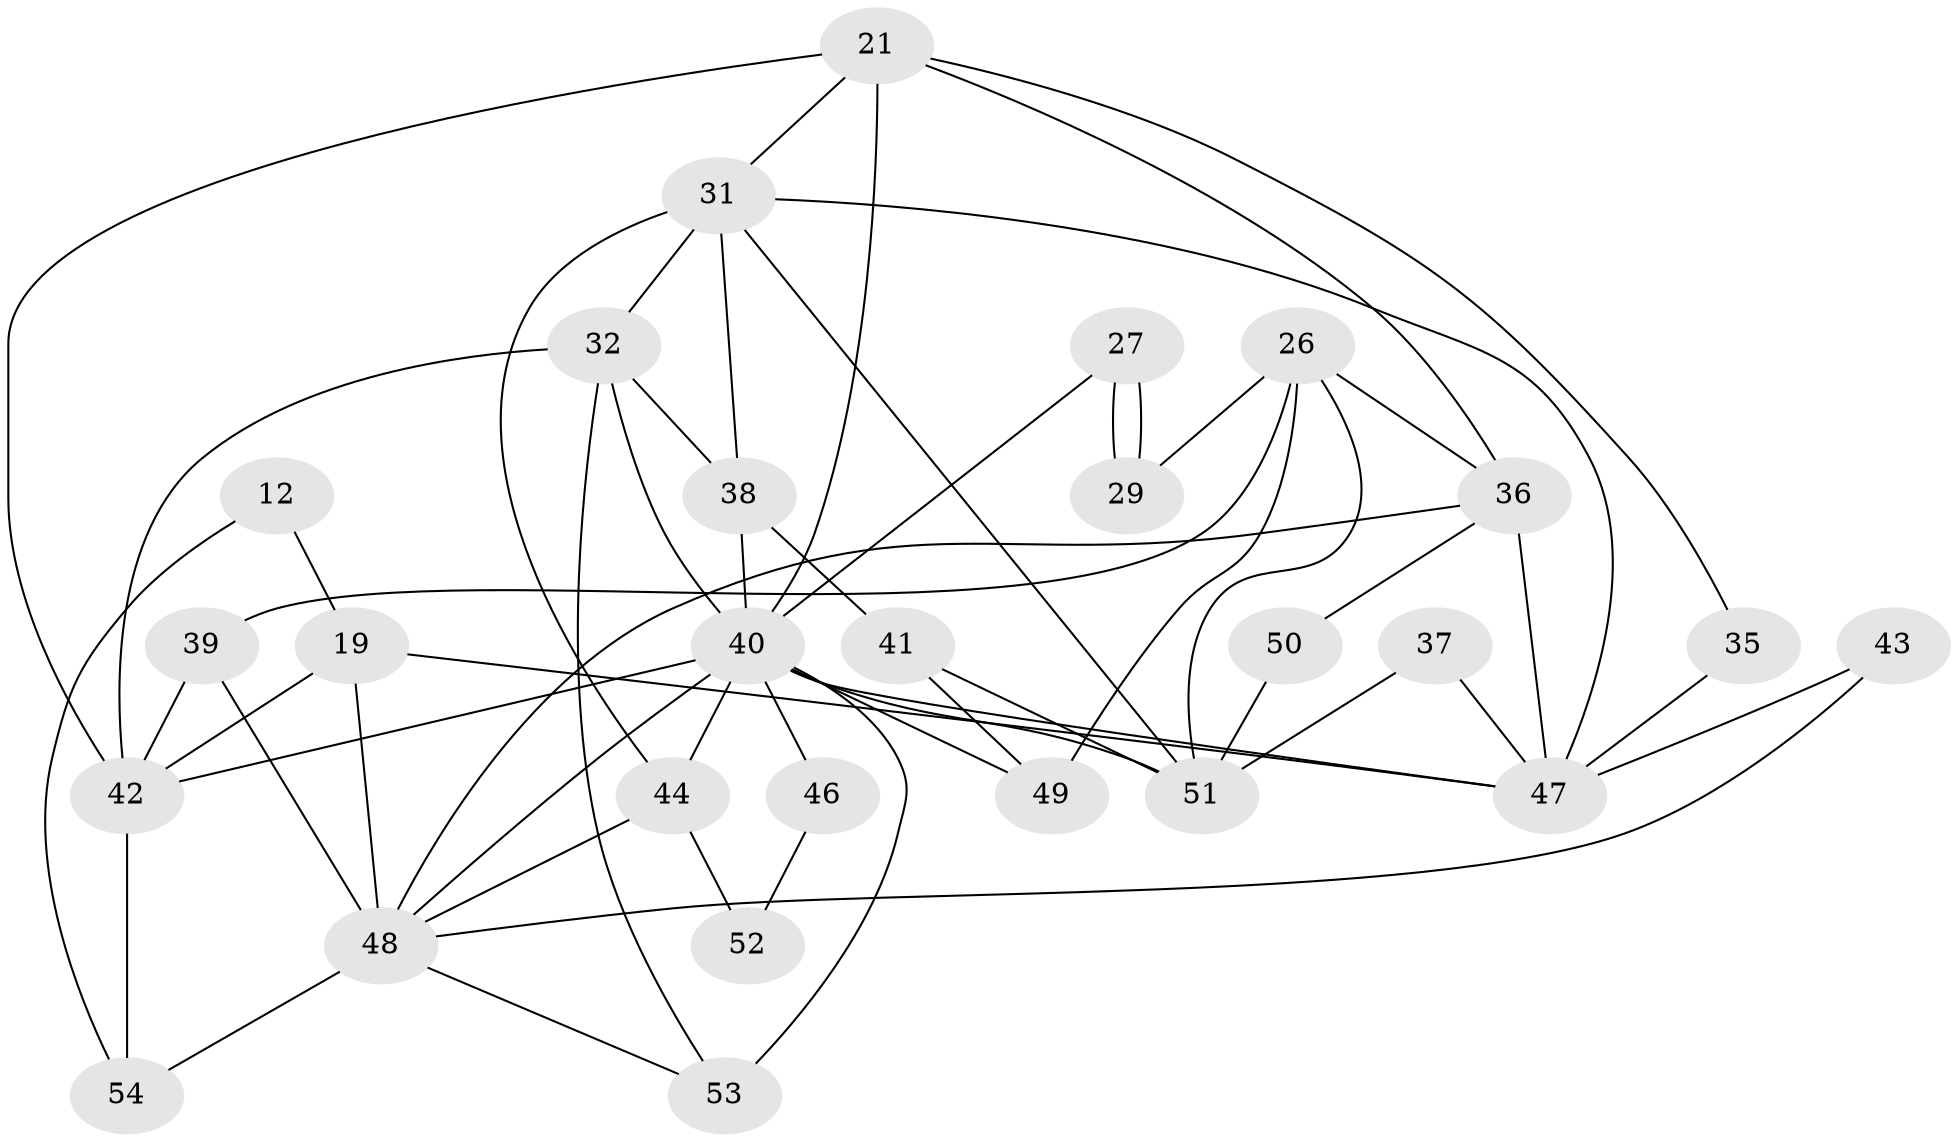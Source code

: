 // original degree distribution, {3: 0.3888888888888889, 4: 0.14814814814814814, 6: 0.1111111111111111, 5: 0.2222222222222222, 2: 0.09259259259259259, 7: 0.018518518518518517, 8: 0.018518518518518517}
// Generated by graph-tools (version 1.1) at 2025/53/03/04/25 21:53:45]
// undirected, 27 vertices, 56 edges
graph export_dot {
graph [start="1"]
  node [color=gray90,style=filled];
  12;
  19;
  21;
  26;
  27;
  29;
  31 [super="+10"];
  32 [super="+30"];
  35;
  36;
  37;
  38 [super="+7"];
  39 [super="+16"];
  40 [super="+8+24+1+23+17"];
  41 [super="+33"];
  42 [super="+11+28"];
  43;
  44 [super="+18+9"];
  46;
  47 [super="+15"];
  48 [super="+22+45"];
  49;
  50;
  51 [super="+14+25"];
  52;
  53 [super="+34"];
  54 [super="+20"];
  12 -- 54;
  12 -- 19;
  19 -- 47;
  19 -- 42 [weight=2];
  19 -- 48;
  21 -- 35;
  21 -- 36;
  21 -- 31;
  21 -- 42;
  21 -- 40;
  26 -- 39 [weight=2];
  26 -- 36;
  26 -- 29;
  26 -- 49;
  26 -- 51;
  27 -- 29;
  27 -- 29;
  27 -- 40;
  31 -- 51;
  31 -- 38;
  31 -- 47;
  31 -- 44 [weight=2];
  31 -- 32;
  32 -- 38 [weight=2];
  32 -- 42 [weight=3];
  32 -- 53;
  32 -- 40;
  35 -- 47 [weight=2];
  36 -- 47;
  36 -- 50;
  36 -- 48;
  37 -- 47 [weight=2];
  37 -- 51;
  38 -- 41 [weight=2];
  38 -- 40 [weight=2];
  39 -- 48 [weight=2];
  39 -- 42;
  40 -- 48;
  40 -- 51 [weight=3];
  40 -- 42 [weight=2];
  40 -- 46 [weight=2];
  40 -- 44 [weight=3];
  40 -- 47;
  40 -- 49;
  40 -- 53 [weight=2];
  41 -- 49;
  41 -- 51;
  42 -- 54 [weight=2];
  43 -- 47;
  43 -- 48;
  44 -- 48 [weight=3];
  44 -- 52;
  46 -- 52;
  48 -- 53;
  48 -- 54;
  50 -- 51 [weight=2];
}
